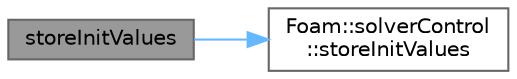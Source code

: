 digraph "storeInitValues"
{
 // LATEX_PDF_SIZE
  bgcolor="transparent";
  edge [fontname=Helvetica,fontsize=10,labelfontname=Helvetica,labelfontsize=10];
  node [fontname=Helvetica,fontsize=10,shape=box,height=0.2,width=0.4];
  rankdir="LR";
  Node1 [id="Node000001",label="storeInitValues",height=0.2,width=0.4,color="gray40", fillcolor="grey60", style="filled", fontcolor="black",tooltip=" "];
  Node1 -> Node2 [id="edge1_Node000001_Node000002",color="steelblue1",style="solid",tooltip=" "];
  Node2 [id="Node000002",label="Foam::solverControl\l::storeInitValues",height=0.2,width=0.4,color="grey40", fillcolor="white", style="filled",URL="$classFoam_1_1solverControl.html#a1411b355f80b20202f8f678e6bda970a",tooltip=" "];
}
